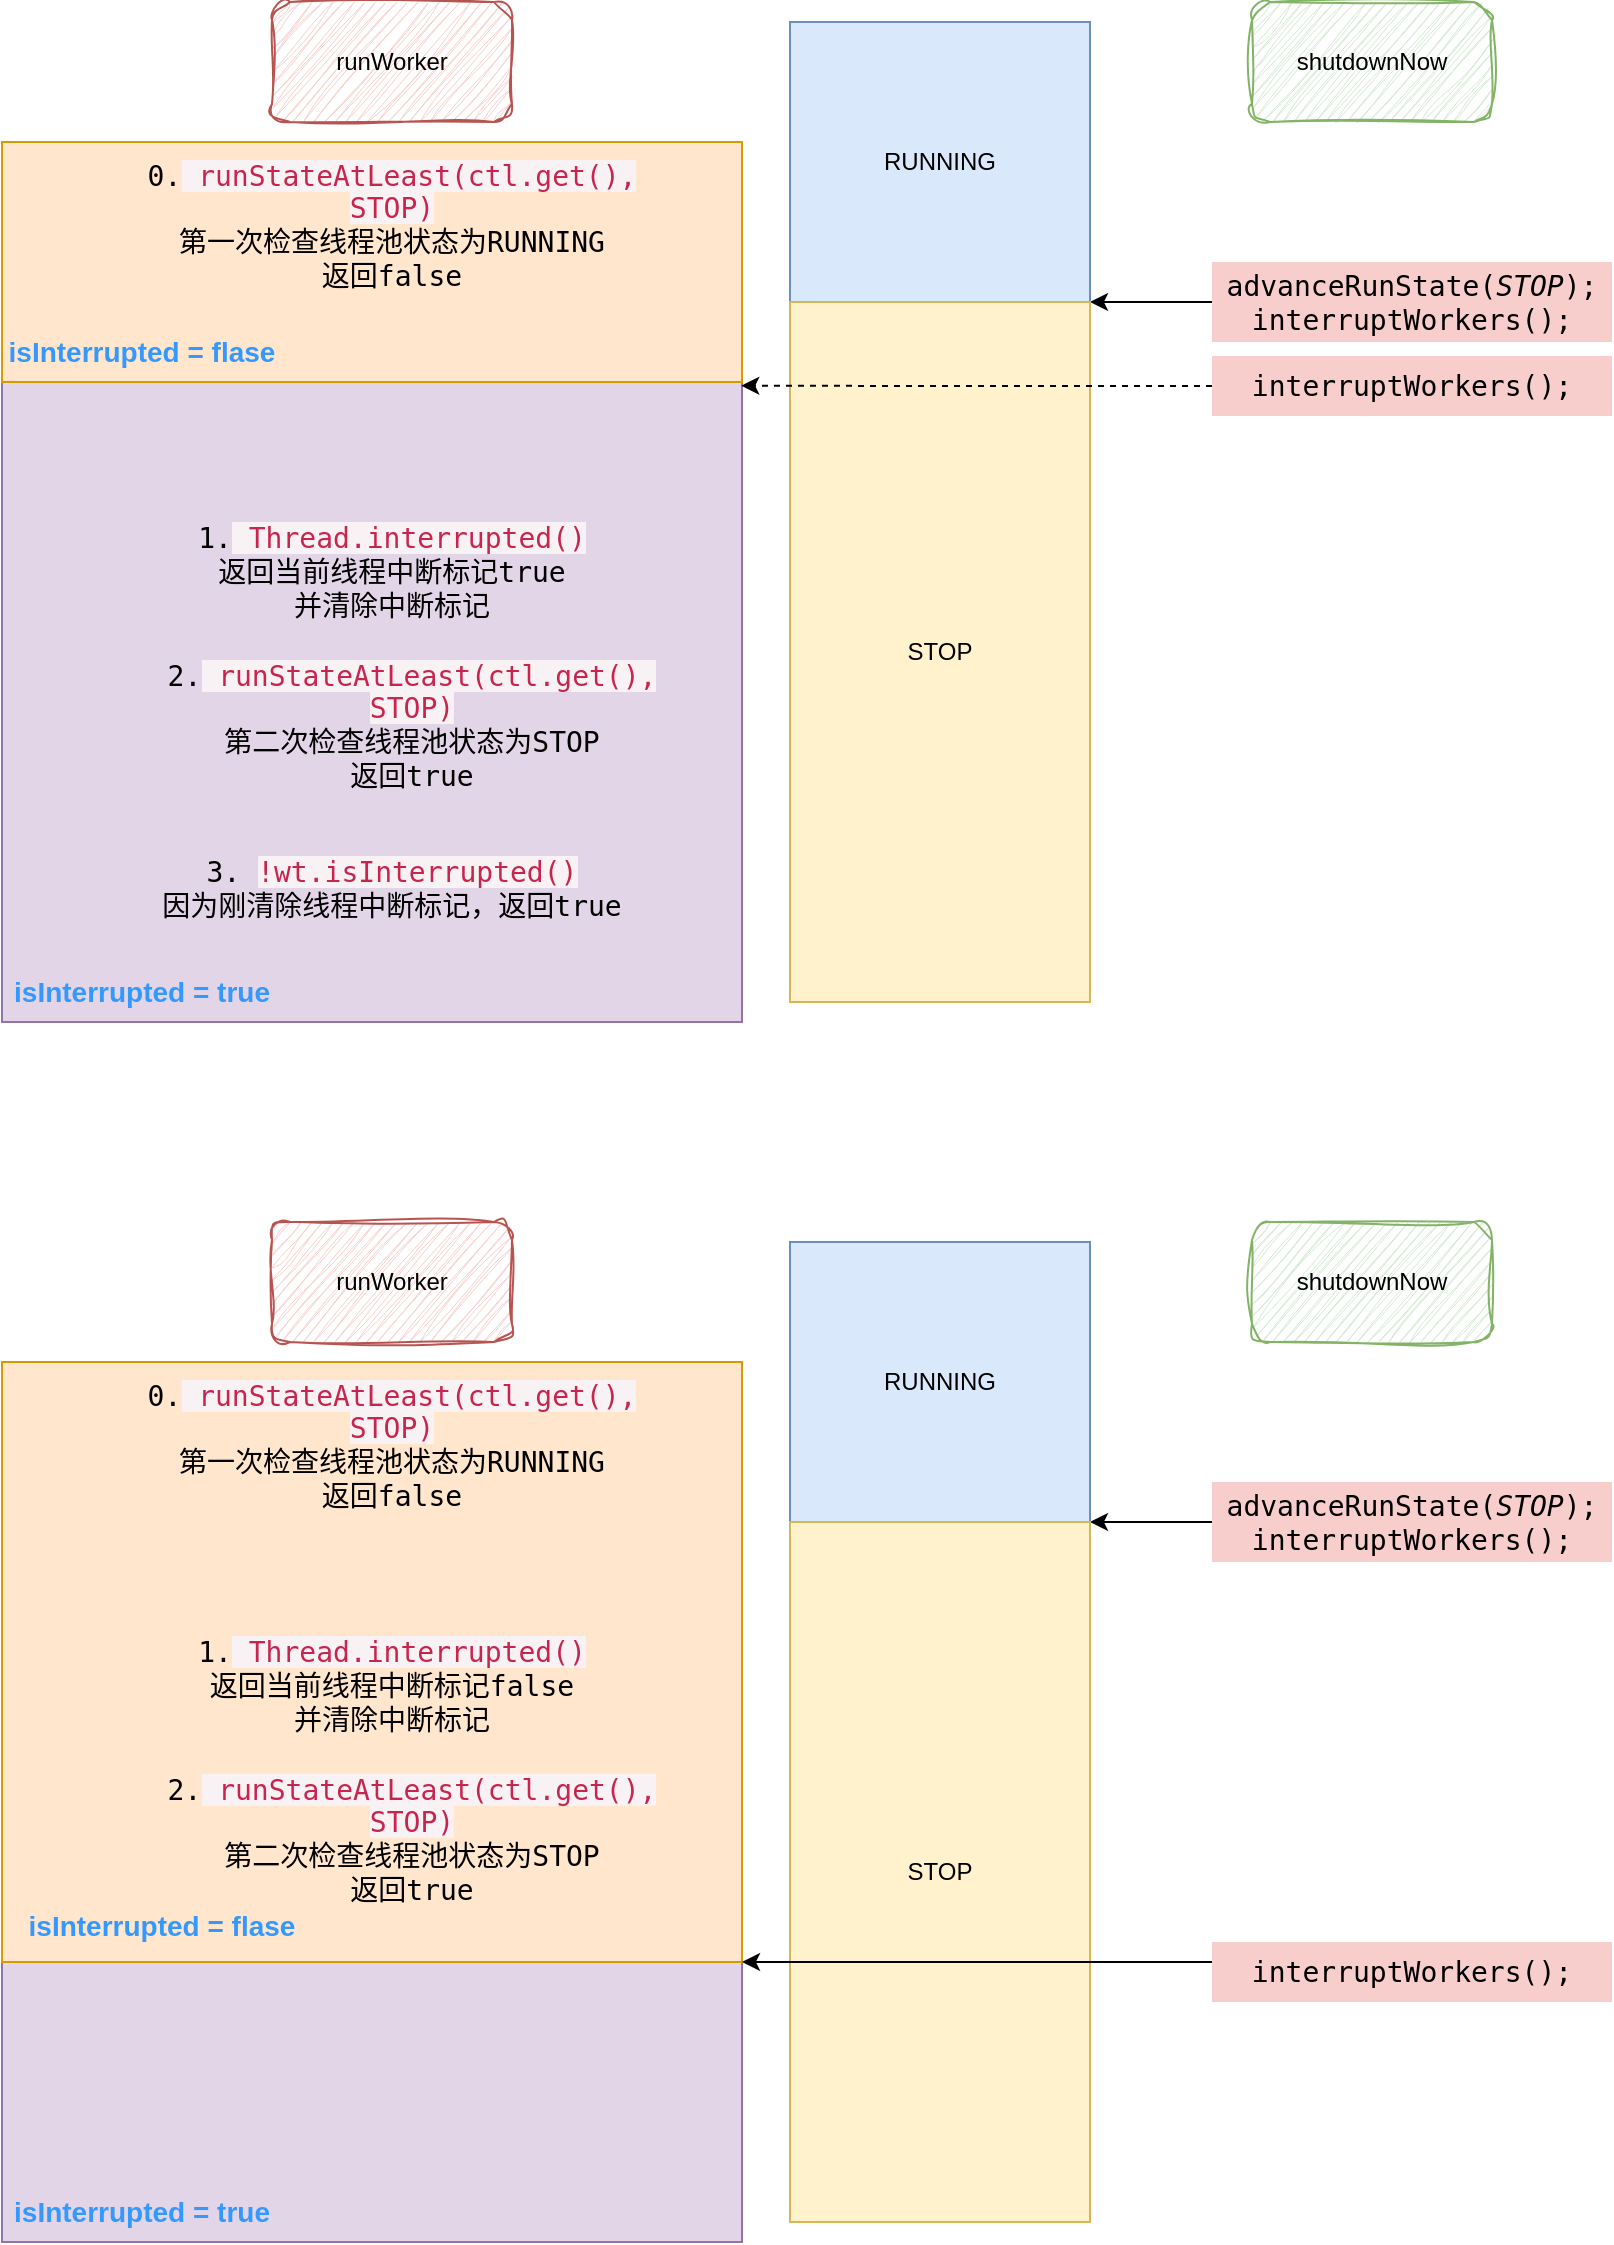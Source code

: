 <mxfile version="24.0.2" type="github">
  <diagram name="第 1 页" id="Uj0Uj4o8aCDhshB4VJA2">
    <mxGraphModel dx="2129" dy="704" grid="1" gridSize="10" guides="1" tooltips="1" connect="1" arrows="1" fold="1" page="1" pageScale="1" pageWidth="827" pageHeight="1169" math="0" shadow="0">
      <root>
        <mxCell id="0" />
        <mxCell id="1" parent="0" />
        <mxCell id="_DXr_ldPaw0vMZ3tcQ86-50" value="" style="rounded=0;whiteSpace=wrap;html=1;" vertex="1" parent="1">
          <mxGeometry x="-50" y="790" width="370" height="440" as="geometry" />
        </mxCell>
        <mxCell id="_DXr_ldPaw0vMZ3tcQ86-57" value="" style="rounded=0;whiteSpace=wrap;html=1;fillColor=#e1d5e7;strokeColor=#9673a6;" vertex="1" parent="1">
          <mxGeometry x="-50" y="910" width="370" height="320" as="geometry" />
        </mxCell>
        <mxCell id="_DXr_ldPaw0vMZ3tcQ86-51" value="" style="rounded=0;whiteSpace=wrap;html=1;fillColor=#ffe6cc;strokeColor=#d79b00;" vertex="1" parent="1">
          <mxGeometry x="-50" y="790" width="370" height="120" as="geometry" />
        </mxCell>
        <mxCell id="_DXr_ldPaw0vMZ3tcQ86-37" value="runWorker" style="rounded=1;whiteSpace=wrap;html=1;sketch=1;curveFitting=1;jiggle=2;fillColor=#f8cecc;strokeColor=#b85450;" vertex="1" parent="1">
          <mxGeometry x="85" y="720" width="120" height="60" as="geometry" />
        </mxCell>
        <mxCell id="_DXr_ldPaw0vMZ3tcQ86-38" value="shutdownNow" style="rounded=1;whiteSpace=wrap;html=1;sketch=1;curveFitting=1;jiggle=2;fillColor=#d5e8d4;strokeColor=#82b366;" vertex="1" parent="1">
          <mxGeometry x="575" y="720" width="120" height="60" as="geometry" />
        </mxCell>
        <mxCell id="_DXr_ldPaw0vMZ3tcQ86-39" value="" style="rounded=0;whiteSpace=wrap;html=1;fillColor=#f5f5f5;fontColor=#333333;strokeColor=#666666;" vertex="1" parent="1">
          <mxGeometry x="344" y="730" width="150" height="270" as="geometry" />
        </mxCell>
        <mxCell id="_DXr_ldPaw0vMZ3tcQ86-41" value="RUNNING" style="rounded=0;whiteSpace=wrap;html=1;fillColor=#dae8fc;strokeColor=#6c8ebf;" vertex="1" parent="1">
          <mxGeometry x="344" y="730" width="150" height="140" as="geometry" />
        </mxCell>
        <mxCell id="_DXr_ldPaw0vMZ3tcQ86-42" style="edgeStyle=orthogonalEdgeStyle;rounded=0;orthogonalLoop=1;jettySize=auto;html=1;entryX=1;entryY=0;entryDx=0;entryDy=0;" edge="1" parent="1" source="_DXr_ldPaw0vMZ3tcQ86-43" target="_DXr_ldPaw0vMZ3tcQ86-45">
          <mxGeometry relative="1" as="geometry">
            <Array as="points">
              <mxPoint x="495" y="870" />
              <mxPoint x="495" y="870" />
            </Array>
          </mxGeometry>
        </mxCell>
        <mxCell id="_DXr_ldPaw0vMZ3tcQ86-43" value="&lt;div style=&quot;font-family: &amp;quot;JetBrains Mono&amp;quot;, monospace; font-size: 14px; white-space: pre;&quot;&gt;advanceRunState(&lt;span style=&quot;font-style: italic; font-size: 14px;&quot;&gt;STOP&lt;/span&gt;)&lt;span style=&quot;font-size: 14px;&quot;&gt;;&lt;/span&gt;&lt;/div&gt;&lt;div style=&quot;font-family: &amp;quot;JetBrains Mono&amp;quot;, monospace; font-size: 14px; white-space: pre;&quot;&gt;interruptWorkers();&lt;span style=&quot;color: rgb(204, 120, 50); background-color: rgb(43, 43, 43); font-size: 14px;&quot;&gt;&lt;br&gt;&lt;/span&gt;&lt;/div&gt;" style="text;html=1;align=center;verticalAlign=middle;whiteSpace=wrap;rounded=0;fontSize=14;fillColor=#f8cecc;strokeColor=none;" vertex="1" parent="1">
          <mxGeometry x="555" y="850" width="200" height="40" as="geometry" />
        </mxCell>
        <mxCell id="_DXr_ldPaw0vMZ3tcQ86-45" value="STOP" style="rounded=0;whiteSpace=wrap;html=1;fillColor=#fff2cc;strokeColor=#d6b656;" vertex="1" parent="1">
          <mxGeometry x="344" y="870" width="150" height="350" as="geometry" />
        </mxCell>
        <mxCell id="_DXr_ldPaw0vMZ3tcQ86-46" value="&lt;span style=&quot;font-family: &amp;quot;Source Code Pro&amp;quot;, &amp;quot;DejaVu Sans Mono&amp;quot;, &amp;quot;Ubuntu Mono&amp;quot;, &amp;quot;Anonymous Pro&amp;quot;, &amp;quot;Droid Sans Mono&amp;quot;, Menlo, Monaco, Consolas, Inconsolata, Courier, monospace, &amp;quot;PingFang SC&amp;quot;, &amp;quot;Microsoft YaHei&amp;quot;, sans-serif; font-size: 14px; font-variant-ligatures: no-common-ligatures; text-align: left;&quot;&gt;1.&lt;/span&gt;&lt;span style=&quot;color: rgb(199, 37, 78); font-family: &amp;quot;Source Code Pro&amp;quot;, &amp;quot;DejaVu Sans Mono&amp;quot;, &amp;quot;Ubuntu Mono&amp;quot;, &amp;quot;Anonymous Pro&amp;quot;, &amp;quot;Droid Sans Mono&amp;quot;, Menlo, Monaco, Consolas, Inconsolata, Courier, monospace, &amp;quot;PingFang SC&amp;quot;, &amp;quot;Microsoft YaHei&amp;quot;, sans-serif; font-size: 14px; font-variant-ligatures: no-common-ligatures; text-align: left; background-color: rgb(249, 242, 244);&quot;&gt; Thread.interrupted()&lt;/span&gt;&lt;div&gt;&lt;span style=&quot;font-family: &amp;quot;Source Code Pro&amp;quot;, &amp;quot;DejaVu Sans Mono&amp;quot;, &amp;quot;Ubuntu Mono&amp;quot;, &amp;quot;Anonymous Pro&amp;quot;, &amp;quot;Droid Sans Mono&amp;quot;, Menlo, Monaco, Consolas, Inconsolata, Courier, monospace, &amp;quot;PingFang SC&amp;quot;, &amp;quot;Microsoft YaHei&amp;quot;, sans-serif; font-size: 14px; font-variant-ligatures: no-common-ligatures; text-align: left;&quot;&gt;返回当前线程中断标记true&lt;/span&gt;&lt;/div&gt;&lt;div&gt;&lt;span style=&quot;font-family: &amp;quot;Source Code Pro&amp;quot;, &amp;quot;DejaVu Sans Mono&amp;quot;, &amp;quot;Ubuntu Mono&amp;quot;, &amp;quot;Anonymous Pro&amp;quot;, &amp;quot;Droid Sans Mono&amp;quot;, Menlo, Monaco, Consolas, Inconsolata, Courier, monospace, &amp;quot;PingFang SC&amp;quot;, &amp;quot;Microsoft YaHei&amp;quot;, sans-serif; font-size: 14px; font-variant-ligatures: no-common-ligatures; text-align: left;&quot;&gt;并清除中断标记&lt;/span&gt;&lt;/div&gt;" style="text;html=1;align=center;verticalAlign=middle;whiteSpace=wrap;rounded=0;" vertex="1" parent="1">
          <mxGeometry x="35" y="980" width="220" height="50" as="geometry" />
        </mxCell>
        <mxCell id="_DXr_ldPaw0vMZ3tcQ86-47" value="&lt;div style=&quot;&quot;&gt;&lt;span style=&quot;background-color: initial; font-family: &amp;quot;Source Code Pro&amp;quot;, &amp;quot;DejaVu Sans Mono&amp;quot;, &amp;quot;Ubuntu Mono&amp;quot;, &amp;quot;Anonymous Pro&amp;quot;, &amp;quot;Droid Sans Mono&amp;quot;, Menlo, Monaco, Consolas, Inconsolata, Courier, monospace, &amp;quot;PingFang SC&amp;quot;, &amp;quot;Microsoft YaHei&amp;quot;, sans-serif; font-size: 14px; font-variant-ligatures: no-common-ligatures;&quot;&gt;2.&lt;/span&gt;&lt;span style=&quot;color: rgb(199, 37, 78); font-family: &amp;quot;Source Code Pro&amp;quot;, &amp;quot;DejaVu Sans Mono&amp;quot;, &amp;quot;Ubuntu Mono&amp;quot;, &amp;quot;Anonymous Pro&amp;quot;, &amp;quot;Droid Sans Mono&amp;quot;, Menlo, Monaco, Consolas, Inconsolata, Courier, monospace, &amp;quot;PingFang SC&amp;quot;, &amp;quot;Microsoft YaHei&amp;quot;, sans-serif; font-size: 14px; font-variant-ligatures: no-common-ligatures; background-color: rgb(249, 242, 244);&quot;&gt;&amp;nbsp;&lt;/span&gt;&lt;span style=&quot;color: rgb(199, 37, 78); font-family: &amp;quot;Source Code Pro&amp;quot;, &amp;quot;DejaVu Sans Mono&amp;quot;, &amp;quot;Ubuntu Mono&amp;quot;, &amp;quot;Anonymous Pro&amp;quot;, &amp;quot;Droid Sans Mono&amp;quot;, Menlo, Monaco, Consolas, Inconsolata, Courier, monospace, &amp;quot;PingFang SC&amp;quot;, &amp;quot;Microsoft YaHei&amp;quot;, sans-serif; font-size: 14px; font-variant-ligatures: no-common-ligatures; background-color: rgb(249, 242, 244);&quot;&gt;runStateAtLeast(ctl.get(), STOP)&lt;/span&gt;&lt;/div&gt;&lt;div style=&quot;&quot;&gt;&lt;font face=&quot;Source Code Pro, DejaVu Sans Mono, Ubuntu Mono, Anonymous Pro, Droid Sans Mono, Menlo, Monaco, Consolas, Inconsolata, Courier, monospace, PingFang SC, Microsoft YaHei, sans-serif&quot;&gt;&lt;span style=&quot;font-size: 14px; font-variant-ligatures: no-common-ligatures;&quot;&gt;第二次检查线程池状态为STOP&lt;/span&gt;&lt;/font&gt;&lt;/div&gt;&lt;div style=&quot;&quot;&gt;&lt;font face=&quot;Source Code Pro, DejaVu Sans Mono, Ubuntu Mono, Anonymous Pro, Droid Sans Mono, Menlo, Monaco, Consolas, Inconsolata, Courier, monospace, PingFang SC, Microsoft YaHei, sans-serif&quot;&gt;&lt;span style=&quot;font-size: 14px; font-variant-ligatures: no-common-ligatures;&quot;&gt;返回true&lt;/span&gt;&lt;/font&gt;&lt;/div&gt;&lt;div style=&quot;&quot;&gt;&lt;span style=&quot;font-family: &amp;quot;Source Code Pro&amp;quot;, &amp;quot;DejaVu Sans Mono&amp;quot;, &amp;quot;Ubuntu Mono&amp;quot;, &amp;quot;Anonymous Pro&amp;quot;, &amp;quot;Droid Sans Mono&amp;quot;, Menlo, Monaco, Consolas, Inconsolata, Courier, monospace, &amp;quot;PingFang SC&amp;quot;, &amp;quot;Microsoft YaHei&amp;quot;, sans-serif; font-size: 14px; font-variant-ligatures: no-common-ligatures;&quot;&gt;&lt;br&gt;&lt;/span&gt;&lt;/div&gt;" style="text;html=1;align=center;verticalAlign=middle;whiteSpace=wrap;rounded=0;" vertex="1" parent="1">
          <mxGeometry x="10" y="1070" width="290" height="40" as="geometry" />
        </mxCell>
        <mxCell id="_DXr_ldPaw0vMZ3tcQ86-48" value="&lt;div style=&quot;&quot;&gt;&lt;span style=&quot;background-color: initial; font-family: &amp;quot;Source Code Pro&amp;quot;, &amp;quot;DejaVu Sans Mono&amp;quot;, &amp;quot;Ubuntu Mono&amp;quot;, &amp;quot;Anonymous Pro&amp;quot;, &amp;quot;Droid Sans Mono&amp;quot;, Menlo, Monaco, Consolas, Inconsolata, Courier, monospace, &amp;quot;PingFang SC&amp;quot;, &amp;quot;Microsoft YaHei&amp;quot;, sans-serif; font-size: 14px; font-variant-ligatures: no-common-ligatures;&quot;&gt;0.&lt;/span&gt;&lt;span style=&quot;color: rgb(199, 37, 78); font-family: &amp;quot;Source Code Pro&amp;quot;, &amp;quot;DejaVu Sans Mono&amp;quot;, &amp;quot;Ubuntu Mono&amp;quot;, &amp;quot;Anonymous Pro&amp;quot;, &amp;quot;Droid Sans Mono&amp;quot;, Menlo, Monaco, Consolas, Inconsolata, Courier, monospace, &amp;quot;PingFang SC&amp;quot;, &amp;quot;Microsoft YaHei&amp;quot;, sans-serif; font-size: 14px; font-variant-ligatures: no-common-ligatures; background-color: rgb(249, 242, 244);&quot;&gt;&amp;nbsp;&lt;/span&gt;&lt;span style=&quot;color: rgb(199, 37, 78); font-family: &amp;quot;Source Code Pro&amp;quot;, &amp;quot;DejaVu Sans Mono&amp;quot;, &amp;quot;Ubuntu Mono&amp;quot;, &amp;quot;Anonymous Pro&amp;quot;, &amp;quot;Droid Sans Mono&amp;quot;, Menlo, Monaco, Consolas, Inconsolata, Courier, monospace, &amp;quot;PingFang SC&amp;quot;, &amp;quot;Microsoft YaHei&amp;quot;, sans-serif; font-size: 14px; font-variant-ligatures: no-common-ligatures; background-color: rgb(249, 242, 244);&quot;&gt;runStateAtLeast(ctl.get(), STOP)&lt;/span&gt;&lt;/div&gt;&lt;div style=&quot;&quot;&gt;&lt;font face=&quot;Source Code Pro, DejaVu Sans Mono, Ubuntu Mono, Anonymous Pro, Droid Sans Mono, Menlo, Monaco, Consolas, Inconsolata, Courier, monospace, PingFang SC, Microsoft YaHei, sans-serif&quot;&gt;&lt;span style=&quot;font-size: 14px; font-variant-ligatures: no-common-ligatures;&quot;&gt;第一次检查线程池状态为RUNNING&lt;/span&gt;&lt;/font&gt;&lt;/div&gt;&lt;div style=&quot;&quot;&gt;&lt;font face=&quot;Source Code Pro, DejaVu Sans Mono, Ubuntu Mono, Anonymous Pro, Droid Sans Mono, Menlo, Monaco, Consolas, Inconsolata, Courier, monospace, PingFang SC, Microsoft YaHei, sans-serif&quot;&gt;&lt;span style=&quot;font-size: 14px; font-variant-ligatures: no-common-ligatures;&quot;&gt;返回false&lt;/span&gt;&lt;/font&gt;&lt;/div&gt;&lt;div style=&quot;&quot;&gt;&lt;span style=&quot;font-family: &amp;quot;Source Code Pro&amp;quot;, &amp;quot;DejaVu Sans Mono&amp;quot;, &amp;quot;Ubuntu Mono&amp;quot;, &amp;quot;Anonymous Pro&amp;quot;, &amp;quot;Droid Sans Mono&amp;quot;, Menlo, Monaco, Consolas, Inconsolata, Courier, monospace, &amp;quot;PingFang SC&amp;quot;, &amp;quot;Microsoft YaHei&amp;quot;, sans-serif; font-size: 14px; font-variant-ligatures: no-common-ligatures;&quot;&gt;&lt;br&gt;&lt;/span&gt;&lt;/div&gt;" style="text;html=1;align=center;verticalAlign=middle;whiteSpace=wrap;rounded=0;" vertex="1" parent="1">
          <mxGeometry y="820" width="290" height="40" as="geometry" />
        </mxCell>
        <mxCell id="_DXr_ldPaw0vMZ3tcQ86-49" value="&lt;span style=&quot;font-family: &amp;quot;Source Code Pro&amp;quot;, &amp;quot;DejaVu Sans Mono&amp;quot;, &amp;quot;Ubuntu Mono&amp;quot;, &amp;quot;Anonymous Pro&amp;quot;, &amp;quot;Droid Sans Mono&amp;quot;, Menlo, Monaco, Consolas, Inconsolata, Courier, monospace, &amp;quot;PingFang SC&amp;quot;, &amp;quot;Microsoft YaHei&amp;quot;, sans-serif; font-size: 14px; font-style: normal; font-variant-ligatures: no-common-ligatures; font-variant-caps: normal; font-weight: 400; letter-spacing: normal; orphans: 2; text-indent: 0px; text-transform: none; widows: 2; word-spacing: 0px; -webkit-text-stroke-width: 0px; white-space: normal; text-decoration-thickness: initial; text-decoration-style: initial; text-decoration-color: initial; float: none; display: inline !important;&quot;&gt;3. &lt;/span&gt;&lt;span style=&quot;color: rgb(199, 37, 78); font-family: &amp;quot;Source Code Pro&amp;quot;, &amp;quot;DejaVu Sans Mono&amp;quot;, &amp;quot;Ubuntu Mono&amp;quot;, &amp;quot;Anonymous Pro&amp;quot;, &amp;quot;Droid Sans Mono&amp;quot;, Menlo, Monaco, Consolas, Inconsolata, Courier, monospace, &amp;quot;PingFang SC&amp;quot;, &amp;quot;Microsoft YaHei&amp;quot;, sans-serif; font-size: 14px; font-style: normal; font-variant-ligatures: no-common-ligatures; font-variant-caps: normal; font-weight: 400; letter-spacing: normal; orphans: 2; text-indent: 0px; text-transform: none; widows: 2; word-spacing: 0px; -webkit-text-stroke-width: 0px; white-space: normal; background-color: rgb(249, 242, 244); text-decoration-thickness: initial; text-decoration-style: initial; text-decoration-color: initial; float: none; display: inline !important;&quot;&gt;!wt.isInterrupted()&lt;/span&gt;&lt;div&gt;&lt;span style=&quot;font-family: &amp;quot;Source Code Pro&amp;quot;, &amp;quot;DejaVu Sans Mono&amp;quot;, &amp;quot;Ubuntu Mono&amp;quot;, &amp;quot;Anonymous Pro&amp;quot;, &amp;quot;Droid Sans Mono&amp;quot;, Menlo, Monaco, Consolas, Inconsolata, Courier, monospace, &amp;quot;PingFang SC&amp;quot;, &amp;quot;Microsoft YaHei&amp;quot;, sans-serif; font-size: 14px; font-style: normal; font-variant-ligatures: no-common-ligatures; font-variant-caps: normal; font-weight: 400; letter-spacing: normal; orphans: 2; text-indent: 0px; text-transform: none; widows: 2; word-spacing: 0px; -webkit-text-stroke-width: 0px; white-space: normal; text-decoration-thickness: initial; text-decoration-style: initial; text-decoration-color: initial; float: none; display: inline !important;&quot;&gt;因为刚清除线程中断标记，返回true&lt;/span&gt;&lt;/div&gt;" style="text;whiteSpace=wrap;html=1;align=center;" vertex="1" parent="1">
          <mxGeometry x="20" y="1140" width="250" height="40" as="geometry" />
        </mxCell>
        <mxCell id="_DXr_ldPaw0vMZ3tcQ86-53" value="isInterrupted = flase" style="text;html=1;align=center;verticalAlign=middle;whiteSpace=wrap;rounded=0;fontStyle=1;fontSize=14;fontColor=#3399FF;" vertex="1" parent="1">
          <mxGeometry x="-50" y="880" width="140" height="30" as="geometry" />
        </mxCell>
        <mxCell id="_DXr_ldPaw0vMZ3tcQ86-54" value="&lt;div style=&quot;font-family: &amp;quot;JetBrains Mono&amp;quot;, monospace; font-size: 14px; white-space: pre;&quot;&gt;&lt;span style=&quot;background-color: initial;&quot;&gt;interruptWorkers();&lt;/span&gt;&lt;br&gt;&lt;/div&gt;" style="text;html=1;align=center;verticalAlign=middle;whiteSpace=wrap;rounded=0;fontSize=14;fillColor=#f8cecc;strokeColor=none;" vertex="1" parent="1">
          <mxGeometry x="555" y="897" width="200" height="30" as="geometry" />
        </mxCell>
        <mxCell id="_DXr_ldPaw0vMZ3tcQ86-56" style="edgeStyle=orthogonalEdgeStyle;rounded=0;orthogonalLoop=1;jettySize=auto;html=1;entryX=0.999;entryY=0.277;entryDx=0;entryDy=0;entryPerimeter=0;dashed=1;" edge="1" parent="1" source="_DXr_ldPaw0vMZ3tcQ86-54" target="_DXr_ldPaw0vMZ3tcQ86-50">
          <mxGeometry relative="1" as="geometry" />
        </mxCell>
        <mxCell id="_DXr_ldPaw0vMZ3tcQ86-58" value="isInterrupted = true" style="text;html=1;align=center;verticalAlign=middle;whiteSpace=wrap;rounded=0;fontStyle=1;fontSize=14;fontColor=#3399FF;" vertex="1" parent="1">
          <mxGeometry x="-50" y="1200" width="140" height="30" as="geometry" />
        </mxCell>
        <mxCell id="_DXr_ldPaw0vMZ3tcQ86-59" value="" style="rounded=0;whiteSpace=wrap;html=1;" vertex="1" parent="1">
          <mxGeometry x="-50" y="1400" width="370" height="440" as="geometry" />
        </mxCell>
        <mxCell id="_DXr_ldPaw0vMZ3tcQ86-60" value="" style="rounded=0;whiteSpace=wrap;html=1;fillColor=#e1d5e7;strokeColor=#9673a6;" vertex="1" parent="1">
          <mxGeometry x="-50" y="1700" width="370" height="140" as="geometry" />
        </mxCell>
        <mxCell id="_DXr_ldPaw0vMZ3tcQ86-61" value="" style="rounded=0;whiteSpace=wrap;html=1;fillColor=#ffe6cc;strokeColor=#d79b00;" vertex="1" parent="1">
          <mxGeometry x="-50" y="1400" width="370" height="300" as="geometry" />
        </mxCell>
        <mxCell id="_DXr_ldPaw0vMZ3tcQ86-62" value="runWorker" style="rounded=1;whiteSpace=wrap;html=1;sketch=1;curveFitting=1;jiggle=2;fillColor=#f8cecc;strokeColor=#b85450;" vertex="1" parent="1">
          <mxGeometry x="85" y="1330" width="120" height="60" as="geometry" />
        </mxCell>
        <mxCell id="_DXr_ldPaw0vMZ3tcQ86-63" value="shutdownNow" style="rounded=1;whiteSpace=wrap;html=1;sketch=1;curveFitting=1;jiggle=2;fillColor=#d5e8d4;strokeColor=#82b366;" vertex="1" parent="1">
          <mxGeometry x="575" y="1330" width="120" height="60" as="geometry" />
        </mxCell>
        <mxCell id="_DXr_ldPaw0vMZ3tcQ86-64" value="" style="rounded=0;whiteSpace=wrap;html=1;fillColor=#f5f5f5;fontColor=#333333;strokeColor=#666666;" vertex="1" parent="1">
          <mxGeometry x="344" y="1340" width="150" height="270" as="geometry" />
        </mxCell>
        <mxCell id="_DXr_ldPaw0vMZ3tcQ86-65" value="RUNNING" style="rounded=0;whiteSpace=wrap;html=1;fillColor=#dae8fc;strokeColor=#6c8ebf;" vertex="1" parent="1">
          <mxGeometry x="344" y="1340" width="150" height="140" as="geometry" />
        </mxCell>
        <mxCell id="_DXr_ldPaw0vMZ3tcQ86-66" style="edgeStyle=orthogonalEdgeStyle;rounded=0;orthogonalLoop=1;jettySize=auto;html=1;entryX=1;entryY=0;entryDx=0;entryDy=0;" edge="1" parent="1" source="_DXr_ldPaw0vMZ3tcQ86-67" target="_DXr_ldPaw0vMZ3tcQ86-68">
          <mxGeometry relative="1" as="geometry">
            <Array as="points">
              <mxPoint x="495" y="1480" />
              <mxPoint x="495" y="1480" />
            </Array>
          </mxGeometry>
        </mxCell>
        <mxCell id="_DXr_ldPaw0vMZ3tcQ86-67" value="&lt;div style=&quot;font-family: &amp;quot;JetBrains Mono&amp;quot;, monospace; font-size: 14px; white-space: pre;&quot;&gt;advanceRunState(&lt;span style=&quot;font-style: italic; font-size: 14px;&quot;&gt;STOP&lt;/span&gt;)&lt;span style=&quot;font-size: 14px;&quot;&gt;;&lt;/span&gt;&lt;/div&gt;&lt;div style=&quot;font-family: &amp;quot;JetBrains Mono&amp;quot;, monospace; font-size: 14px; white-space: pre;&quot;&gt;interruptWorkers();&lt;span style=&quot;color: rgb(204, 120, 50); background-color: rgb(43, 43, 43); font-size: 14px;&quot;&gt;&lt;br&gt;&lt;/span&gt;&lt;/div&gt;" style="text;html=1;align=center;verticalAlign=middle;whiteSpace=wrap;rounded=0;fontSize=14;fillColor=#f8cecc;strokeColor=none;" vertex="1" parent="1">
          <mxGeometry x="555" y="1460" width="200" height="40" as="geometry" />
        </mxCell>
        <mxCell id="_DXr_ldPaw0vMZ3tcQ86-68" value="STOP" style="rounded=0;whiteSpace=wrap;html=1;fillColor=#fff2cc;strokeColor=#d6b656;" vertex="1" parent="1">
          <mxGeometry x="344" y="1480" width="150" height="350" as="geometry" />
        </mxCell>
        <mxCell id="_DXr_ldPaw0vMZ3tcQ86-69" value="&lt;span style=&quot;font-family: &amp;quot;Source Code Pro&amp;quot;, &amp;quot;DejaVu Sans Mono&amp;quot;, &amp;quot;Ubuntu Mono&amp;quot;, &amp;quot;Anonymous Pro&amp;quot;, &amp;quot;Droid Sans Mono&amp;quot;, Menlo, Monaco, Consolas, Inconsolata, Courier, monospace, &amp;quot;PingFang SC&amp;quot;, &amp;quot;Microsoft YaHei&amp;quot;, sans-serif; font-size: 14px; font-variant-ligatures: no-common-ligatures; text-align: left;&quot;&gt;1.&lt;/span&gt;&lt;span style=&quot;color: rgb(199, 37, 78); font-family: &amp;quot;Source Code Pro&amp;quot;, &amp;quot;DejaVu Sans Mono&amp;quot;, &amp;quot;Ubuntu Mono&amp;quot;, &amp;quot;Anonymous Pro&amp;quot;, &amp;quot;Droid Sans Mono&amp;quot;, Menlo, Monaco, Consolas, Inconsolata, Courier, monospace, &amp;quot;PingFang SC&amp;quot;, &amp;quot;Microsoft YaHei&amp;quot;, sans-serif; font-size: 14px; font-variant-ligatures: no-common-ligatures; text-align: left; background-color: rgb(249, 242, 244);&quot;&gt; Thread.interrupted()&lt;/span&gt;&lt;div&gt;&lt;span style=&quot;font-family: &amp;quot;Source Code Pro&amp;quot;, &amp;quot;DejaVu Sans Mono&amp;quot;, &amp;quot;Ubuntu Mono&amp;quot;, &amp;quot;Anonymous Pro&amp;quot;, &amp;quot;Droid Sans Mono&amp;quot;, Menlo, Monaco, Consolas, Inconsolata, Courier, monospace, &amp;quot;PingFang SC&amp;quot;, &amp;quot;Microsoft YaHei&amp;quot;, sans-serif; font-size: 14px; font-variant-ligatures: no-common-ligatures; text-align: left;&quot;&gt;返回当前线程中断标记false&lt;/span&gt;&lt;/div&gt;&lt;div&gt;&lt;span style=&quot;font-family: &amp;quot;Source Code Pro&amp;quot;, &amp;quot;DejaVu Sans Mono&amp;quot;, &amp;quot;Ubuntu Mono&amp;quot;, &amp;quot;Anonymous Pro&amp;quot;, &amp;quot;Droid Sans Mono&amp;quot;, Menlo, Monaco, Consolas, Inconsolata, Courier, monospace, &amp;quot;PingFang SC&amp;quot;, &amp;quot;Microsoft YaHei&amp;quot;, sans-serif; font-size: 14px; font-variant-ligatures: no-common-ligatures; text-align: left;&quot;&gt;并清除中断标记&lt;/span&gt;&lt;/div&gt;" style="text;html=1;align=center;verticalAlign=middle;whiteSpace=wrap;rounded=0;" vertex="1" parent="1">
          <mxGeometry x="35" y="1537" width="220" height="50" as="geometry" />
        </mxCell>
        <mxCell id="_DXr_ldPaw0vMZ3tcQ86-70" value="&lt;div style=&quot;&quot;&gt;&lt;span style=&quot;background-color: initial; font-family: &amp;quot;Source Code Pro&amp;quot;, &amp;quot;DejaVu Sans Mono&amp;quot;, &amp;quot;Ubuntu Mono&amp;quot;, &amp;quot;Anonymous Pro&amp;quot;, &amp;quot;Droid Sans Mono&amp;quot;, Menlo, Monaco, Consolas, Inconsolata, Courier, monospace, &amp;quot;PingFang SC&amp;quot;, &amp;quot;Microsoft YaHei&amp;quot;, sans-serif; font-size: 14px; font-variant-ligatures: no-common-ligatures;&quot;&gt;2.&lt;/span&gt;&lt;span style=&quot;color: rgb(199, 37, 78); font-family: &amp;quot;Source Code Pro&amp;quot;, &amp;quot;DejaVu Sans Mono&amp;quot;, &amp;quot;Ubuntu Mono&amp;quot;, &amp;quot;Anonymous Pro&amp;quot;, &amp;quot;Droid Sans Mono&amp;quot;, Menlo, Monaco, Consolas, Inconsolata, Courier, monospace, &amp;quot;PingFang SC&amp;quot;, &amp;quot;Microsoft YaHei&amp;quot;, sans-serif; font-size: 14px; font-variant-ligatures: no-common-ligatures; background-color: rgb(249, 242, 244);&quot;&gt;&amp;nbsp;&lt;/span&gt;&lt;span style=&quot;color: rgb(199, 37, 78); font-family: &amp;quot;Source Code Pro&amp;quot;, &amp;quot;DejaVu Sans Mono&amp;quot;, &amp;quot;Ubuntu Mono&amp;quot;, &amp;quot;Anonymous Pro&amp;quot;, &amp;quot;Droid Sans Mono&amp;quot;, Menlo, Monaco, Consolas, Inconsolata, Courier, monospace, &amp;quot;PingFang SC&amp;quot;, &amp;quot;Microsoft YaHei&amp;quot;, sans-serif; font-size: 14px; font-variant-ligatures: no-common-ligatures; background-color: rgb(249, 242, 244);&quot;&gt;runStateAtLeast(ctl.get(), STOP)&lt;/span&gt;&lt;/div&gt;&lt;div style=&quot;&quot;&gt;&lt;font face=&quot;Source Code Pro, DejaVu Sans Mono, Ubuntu Mono, Anonymous Pro, Droid Sans Mono, Menlo, Monaco, Consolas, Inconsolata, Courier, monospace, PingFang SC, Microsoft YaHei, sans-serif&quot;&gt;&lt;span style=&quot;font-size: 14px; font-variant-ligatures: no-common-ligatures;&quot;&gt;第二次检查线程池状态为STOP&lt;/span&gt;&lt;/font&gt;&lt;/div&gt;&lt;div style=&quot;&quot;&gt;&lt;font face=&quot;Source Code Pro, DejaVu Sans Mono, Ubuntu Mono, Anonymous Pro, Droid Sans Mono, Menlo, Monaco, Consolas, Inconsolata, Courier, monospace, PingFang SC, Microsoft YaHei, sans-serif&quot;&gt;&lt;span style=&quot;font-size: 14px; font-variant-ligatures: no-common-ligatures;&quot;&gt;返回true&lt;/span&gt;&lt;/font&gt;&lt;/div&gt;&lt;div style=&quot;&quot;&gt;&lt;span style=&quot;font-family: &amp;quot;Source Code Pro&amp;quot;, &amp;quot;DejaVu Sans Mono&amp;quot;, &amp;quot;Ubuntu Mono&amp;quot;, &amp;quot;Anonymous Pro&amp;quot;, &amp;quot;Droid Sans Mono&amp;quot;, Menlo, Monaco, Consolas, Inconsolata, Courier, monospace, &amp;quot;PingFang SC&amp;quot;, &amp;quot;Microsoft YaHei&amp;quot;, sans-serif; font-size: 14px; font-variant-ligatures: no-common-ligatures;&quot;&gt;&lt;br&gt;&lt;/span&gt;&lt;/div&gt;" style="text;html=1;align=center;verticalAlign=middle;whiteSpace=wrap;rounded=0;" vertex="1" parent="1">
          <mxGeometry x="10" y="1627" width="290" height="40" as="geometry" />
        </mxCell>
        <mxCell id="_DXr_ldPaw0vMZ3tcQ86-71" value="&lt;div style=&quot;&quot;&gt;&lt;span style=&quot;background-color: initial; font-family: &amp;quot;Source Code Pro&amp;quot;, &amp;quot;DejaVu Sans Mono&amp;quot;, &amp;quot;Ubuntu Mono&amp;quot;, &amp;quot;Anonymous Pro&amp;quot;, &amp;quot;Droid Sans Mono&amp;quot;, Menlo, Monaco, Consolas, Inconsolata, Courier, monospace, &amp;quot;PingFang SC&amp;quot;, &amp;quot;Microsoft YaHei&amp;quot;, sans-serif; font-size: 14px; font-variant-ligatures: no-common-ligatures;&quot;&gt;0.&lt;/span&gt;&lt;span style=&quot;color: rgb(199, 37, 78); font-family: &amp;quot;Source Code Pro&amp;quot;, &amp;quot;DejaVu Sans Mono&amp;quot;, &amp;quot;Ubuntu Mono&amp;quot;, &amp;quot;Anonymous Pro&amp;quot;, &amp;quot;Droid Sans Mono&amp;quot;, Menlo, Monaco, Consolas, Inconsolata, Courier, monospace, &amp;quot;PingFang SC&amp;quot;, &amp;quot;Microsoft YaHei&amp;quot;, sans-serif; font-size: 14px; font-variant-ligatures: no-common-ligatures; background-color: rgb(249, 242, 244);&quot;&gt;&amp;nbsp;&lt;/span&gt;&lt;span style=&quot;color: rgb(199, 37, 78); font-family: &amp;quot;Source Code Pro&amp;quot;, &amp;quot;DejaVu Sans Mono&amp;quot;, &amp;quot;Ubuntu Mono&amp;quot;, &amp;quot;Anonymous Pro&amp;quot;, &amp;quot;Droid Sans Mono&amp;quot;, Menlo, Monaco, Consolas, Inconsolata, Courier, monospace, &amp;quot;PingFang SC&amp;quot;, &amp;quot;Microsoft YaHei&amp;quot;, sans-serif; font-size: 14px; font-variant-ligatures: no-common-ligatures; background-color: rgb(249, 242, 244);&quot;&gt;runStateAtLeast(ctl.get(), STOP)&lt;/span&gt;&lt;/div&gt;&lt;div style=&quot;&quot;&gt;&lt;font face=&quot;Source Code Pro, DejaVu Sans Mono, Ubuntu Mono, Anonymous Pro, Droid Sans Mono, Menlo, Monaco, Consolas, Inconsolata, Courier, monospace, PingFang SC, Microsoft YaHei, sans-serif&quot;&gt;&lt;span style=&quot;font-size: 14px; font-variant-ligatures: no-common-ligatures;&quot;&gt;第一次检查线程池状态为RUNNING&lt;/span&gt;&lt;/font&gt;&lt;/div&gt;&lt;div style=&quot;&quot;&gt;&lt;font face=&quot;Source Code Pro, DejaVu Sans Mono, Ubuntu Mono, Anonymous Pro, Droid Sans Mono, Menlo, Monaco, Consolas, Inconsolata, Courier, monospace, PingFang SC, Microsoft YaHei, sans-serif&quot;&gt;&lt;span style=&quot;font-size: 14px; font-variant-ligatures: no-common-ligatures;&quot;&gt;返回false&lt;/span&gt;&lt;/font&gt;&lt;/div&gt;&lt;div style=&quot;&quot;&gt;&lt;span style=&quot;font-family: &amp;quot;Source Code Pro&amp;quot;, &amp;quot;DejaVu Sans Mono&amp;quot;, &amp;quot;Ubuntu Mono&amp;quot;, &amp;quot;Anonymous Pro&amp;quot;, &amp;quot;Droid Sans Mono&amp;quot;, Menlo, Monaco, Consolas, Inconsolata, Courier, monospace, &amp;quot;PingFang SC&amp;quot;, &amp;quot;Microsoft YaHei&amp;quot;, sans-serif; font-size: 14px; font-variant-ligatures: no-common-ligatures;&quot;&gt;&lt;br&gt;&lt;/span&gt;&lt;/div&gt;" style="text;html=1;align=center;verticalAlign=middle;whiteSpace=wrap;rounded=0;" vertex="1" parent="1">
          <mxGeometry y="1430" width="290" height="40" as="geometry" />
        </mxCell>
        <mxCell id="_DXr_ldPaw0vMZ3tcQ86-73" value="isInterrupted = flase" style="text;html=1;align=center;verticalAlign=middle;whiteSpace=wrap;rounded=0;fontStyle=1;fontSize=14;fontColor=#3399FF;" vertex="1" parent="1">
          <mxGeometry x="-40" y="1667" width="140" height="30" as="geometry" />
        </mxCell>
        <mxCell id="_DXr_ldPaw0vMZ3tcQ86-79" style="edgeStyle=orthogonalEdgeStyle;rounded=0;orthogonalLoop=1;jettySize=auto;html=1;entryX=1;entryY=1;entryDx=0;entryDy=0;" edge="1" parent="1" source="_DXr_ldPaw0vMZ3tcQ86-74" target="_DXr_ldPaw0vMZ3tcQ86-61">
          <mxGeometry relative="1" as="geometry">
            <mxPoint x="330" y="1705" as="targetPoint" />
            <Array as="points">
              <mxPoint x="320" y="1700" />
              <mxPoint x="320" y="1700" />
            </Array>
          </mxGeometry>
        </mxCell>
        <mxCell id="_DXr_ldPaw0vMZ3tcQ86-74" value="&lt;div style=&quot;font-family: &amp;quot;JetBrains Mono&amp;quot;, monospace; font-size: 14px; white-space: pre;&quot;&gt;&lt;span style=&quot;background-color: initial;&quot;&gt;interruptWorkers();&lt;/span&gt;&lt;br&gt;&lt;/div&gt;" style="text;html=1;align=center;verticalAlign=middle;whiteSpace=wrap;rounded=0;fontSize=14;fillColor=#f8cecc;strokeColor=none;" vertex="1" parent="1">
          <mxGeometry x="555" y="1690" width="200" height="30" as="geometry" />
        </mxCell>
        <mxCell id="_DXr_ldPaw0vMZ3tcQ86-76" value="isInterrupted = true" style="text;html=1;align=center;verticalAlign=middle;whiteSpace=wrap;rounded=0;fontStyle=1;fontSize=14;fontColor=#3399FF;" vertex="1" parent="1">
          <mxGeometry x="-50" y="1810" width="140" height="30" as="geometry" />
        </mxCell>
      </root>
    </mxGraphModel>
  </diagram>
</mxfile>
